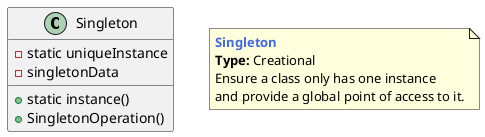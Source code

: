 @startuml SINGLETON
/' If symbols are not wanted uncomment '/
' skinparam classAttributeIconSize 0

class Singleton {
    - static uniqueInstance
    - singletonData
    + static instance()
    + SingletonOperation()
}

note as N1
    <b><color:royalBlue>Singleton</color></b>
    <b>Type:</b> Creational
    Ensure a class only has one instance
    and provide a global point of access to it.
end note

@enduml
